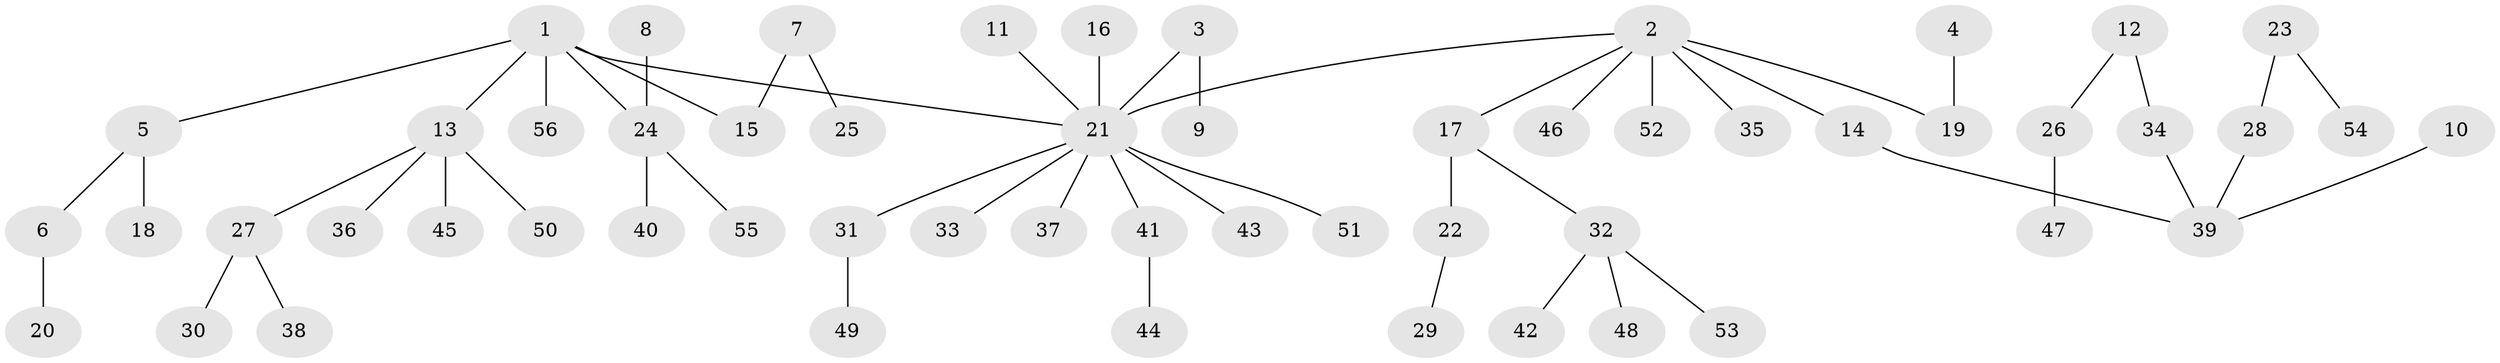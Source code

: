 // original degree distribution, {4: 0.044642857142857144, 12: 0.008928571428571428, 7: 0.008928571428571428, 1: 0.45535714285714285, 3: 0.14285714285714285, 2: 0.32142857142857145, 6: 0.017857142857142856}
// Generated by graph-tools (version 1.1) at 2025/50/03/09/25 03:50:24]
// undirected, 56 vertices, 55 edges
graph export_dot {
graph [start="1"]
  node [color=gray90,style=filled];
  1;
  2;
  3;
  4;
  5;
  6;
  7;
  8;
  9;
  10;
  11;
  12;
  13;
  14;
  15;
  16;
  17;
  18;
  19;
  20;
  21;
  22;
  23;
  24;
  25;
  26;
  27;
  28;
  29;
  30;
  31;
  32;
  33;
  34;
  35;
  36;
  37;
  38;
  39;
  40;
  41;
  42;
  43;
  44;
  45;
  46;
  47;
  48;
  49;
  50;
  51;
  52;
  53;
  54;
  55;
  56;
  1 -- 5 [weight=1.0];
  1 -- 13 [weight=1.0];
  1 -- 15 [weight=1.0];
  1 -- 21 [weight=1.0];
  1 -- 24 [weight=1.0];
  1 -- 56 [weight=1.0];
  2 -- 14 [weight=1.0];
  2 -- 17 [weight=1.0];
  2 -- 19 [weight=1.0];
  2 -- 21 [weight=1.0];
  2 -- 35 [weight=1.0];
  2 -- 46 [weight=1.0];
  2 -- 52 [weight=1.0];
  3 -- 9 [weight=1.0];
  3 -- 21 [weight=1.0];
  4 -- 19 [weight=1.0];
  5 -- 6 [weight=1.0];
  5 -- 18 [weight=1.0];
  6 -- 20 [weight=1.0];
  7 -- 15 [weight=1.0];
  7 -- 25 [weight=1.0];
  8 -- 24 [weight=1.0];
  10 -- 39 [weight=1.0];
  11 -- 21 [weight=1.0];
  12 -- 26 [weight=1.0];
  12 -- 34 [weight=1.0];
  13 -- 27 [weight=1.0];
  13 -- 36 [weight=1.0];
  13 -- 45 [weight=1.0];
  13 -- 50 [weight=1.0];
  14 -- 39 [weight=1.0];
  16 -- 21 [weight=1.0];
  17 -- 22 [weight=1.0];
  17 -- 32 [weight=1.0];
  21 -- 31 [weight=1.0];
  21 -- 33 [weight=1.0];
  21 -- 37 [weight=1.0];
  21 -- 41 [weight=1.0];
  21 -- 43 [weight=1.0];
  21 -- 51 [weight=1.0];
  22 -- 29 [weight=1.0];
  23 -- 28 [weight=1.0];
  23 -- 54 [weight=1.0];
  24 -- 40 [weight=1.0];
  24 -- 55 [weight=1.0];
  26 -- 47 [weight=1.0];
  27 -- 30 [weight=1.0];
  27 -- 38 [weight=1.0];
  28 -- 39 [weight=1.0];
  31 -- 49 [weight=1.0];
  32 -- 42 [weight=1.0];
  32 -- 48 [weight=1.0];
  32 -- 53 [weight=1.0];
  34 -- 39 [weight=1.0];
  41 -- 44 [weight=1.0];
}
